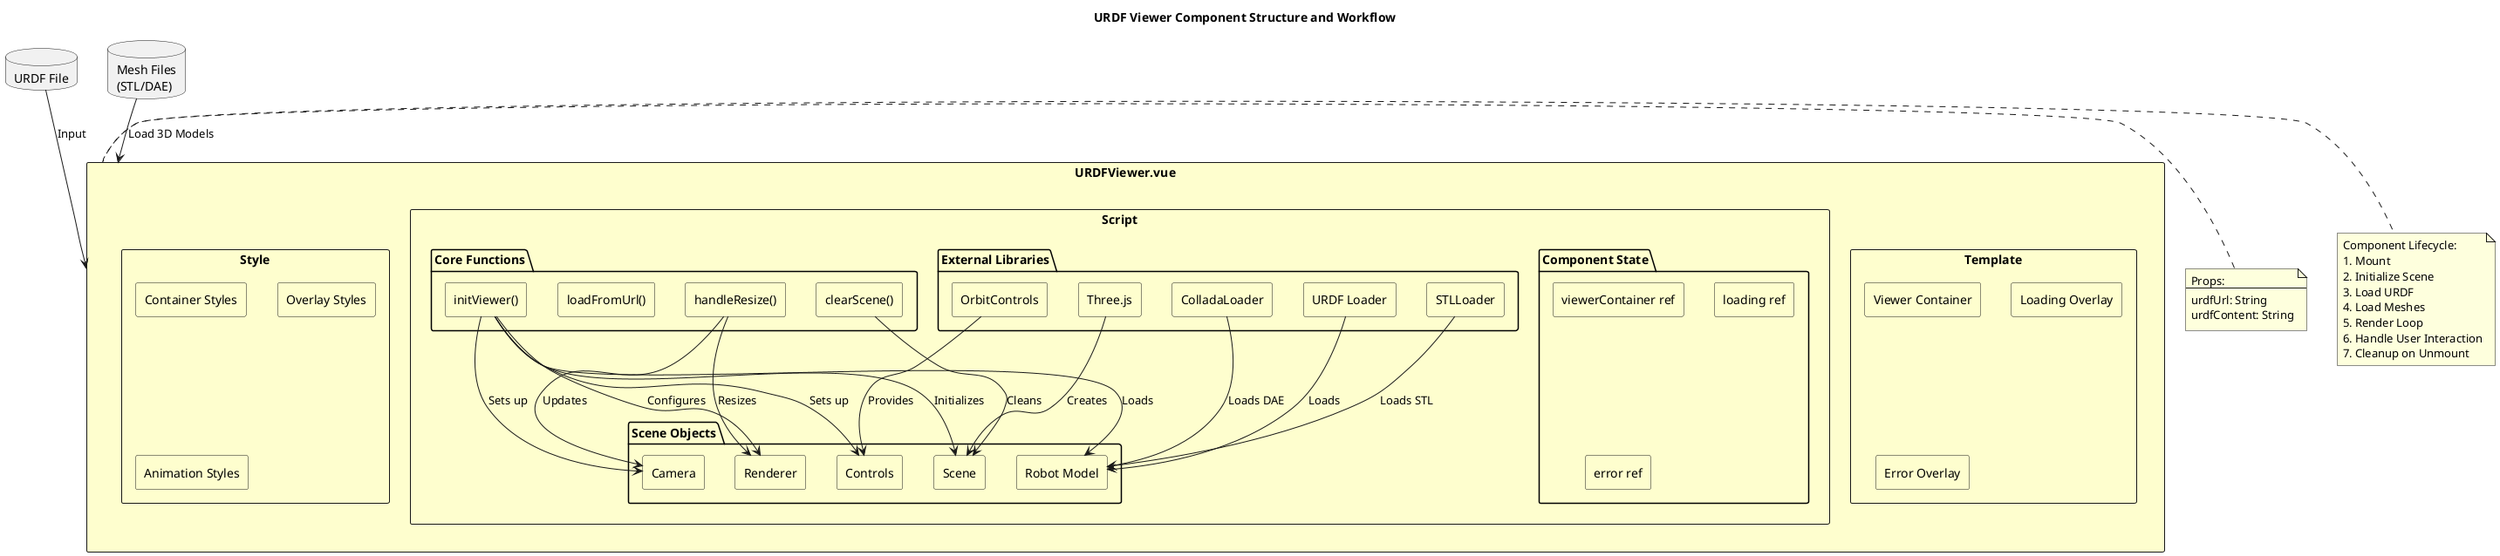 @startuml URDFViewer Component

' Styling
skinparam componentStyle rectangle
skinparam backgroundColor white
skinparam stereotypeCBackgroundColor #A9DCDF
skinparam componentBackgroundColor #FEFECE

title URDF Viewer Component Structure and Workflow

' Main Component
component "URDFViewer.vue" as viewer {
    component "Template" as template {
        [Viewer Container]
        [Loading Overlay]
        [Error Overlay]
    }
    
    component "Script" as script {
        package "External Libraries" {
            [Three.js]
            [URDF Loader]
            [OrbitControls]
            [STLLoader]
            [ColladaLoader]
        }
        
        package "Component State" {
            [viewerContainer ref]
            [loading ref]
            [error ref]
        }
        
        package "Scene Objects" {
            [Scene]
            [Camera]
            [Renderer]
            [Controls]
            [Robot Model]
        }
        
        package "Core Functions" {
            [initViewer()]
            [clearScene()]
            [loadFromUrl()]
            [handleResize()]
        }
    }
    
    component "Style" as style {
        [Container Styles]
        [Overlay Styles]
        [Animation Styles]
    }
}

' External Dependencies
database "URDF File" as urdf
database "Mesh Files\n(STL/DAE)" as meshes

' Relationships
urdf --> viewer : Input
meshes --> viewer : Load 3D Models

[Three.js] --> [Scene] : Creates
[URDF Loader] --> [Robot Model] : Loads
[OrbitControls] --> [Controls] : Provides
[STLLoader] --> [Robot Model] : Loads STL
[ColladaLoader] --> [Robot Model] : Loads DAE

[initViewer()] --> [Scene] : Initializes
[initViewer()] --> [Camera] : Sets up
[initViewer()] --> [Renderer] : Configures
[initViewer()] --> [Controls] : Sets up
[initViewer()] --> [Robot Model] : Loads

[clearScene()] --> [Scene] : Cleans
[handleResize()] --> [Camera] : Updates
[handleResize()] --> [Renderer] : Resizes

' Lifecycle
note right of viewer
Component Lifecycle:
1. Mount
2. Initialize Scene
3. Load URDF
4. Load Meshes
5. Render Loop
6. Handle User Interaction
7. Cleanup on Unmount
end note

' Props
note left of viewer
Props:
--
urdfUrl: String
urdfContent: String
end note

@enduml 